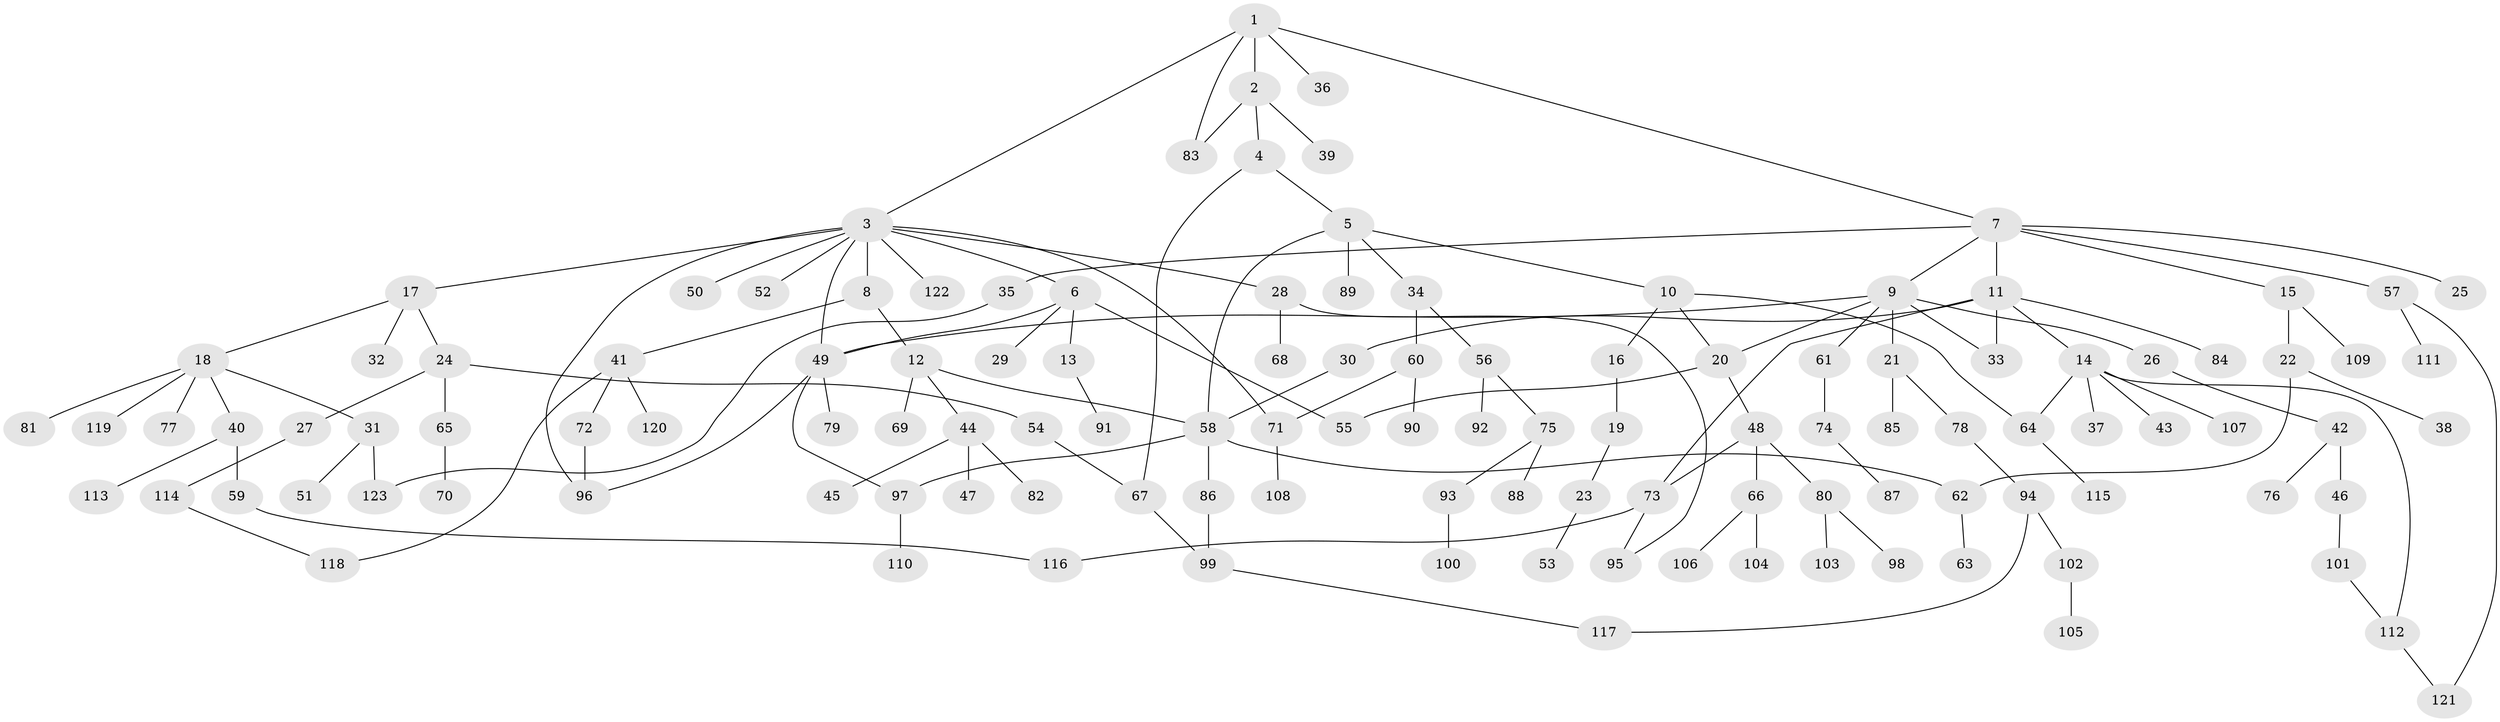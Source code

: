 // coarse degree distribution, {4: 0.07228915662650602, 2: 0.25301204819277107, 9: 0.012048192771084338, 6: 0.04819277108433735, 8: 0.012048192771084338, 10: 0.012048192771084338, 5: 0.024096385542168676, 1: 0.42168674698795183, 7: 0.024096385542168676, 3: 0.12048192771084337}
// Generated by graph-tools (version 1.1) at 2025/23/03/03/25 07:23:32]
// undirected, 123 vertices, 146 edges
graph export_dot {
graph [start="1"]
  node [color=gray90,style=filled];
  1;
  2;
  3;
  4;
  5;
  6;
  7;
  8;
  9;
  10;
  11;
  12;
  13;
  14;
  15;
  16;
  17;
  18;
  19;
  20;
  21;
  22;
  23;
  24;
  25;
  26;
  27;
  28;
  29;
  30;
  31;
  32;
  33;
  34;
  35;
  36;
  37;
  38;
  39;
  40;
  41;
  42;
  43;
  44;
  45;
  46;
  47;
  48;
  49;
  50;
  51;
  52;
  53;
  54;
  55;
  56;
  57;
  58;
  59;
  60;
  61;
  62;
  63;
  64;
  65;
  66;
  67;
  68;
  69;
  70;
  71;
  72;
  73;
  74;
  75;
  76;
  77;
  78;
  79;
  80;
  81;
  82;
  83;
  84;
  85;
  86;
  87;
  88;
  89;
  90;
  91;
  92;
  93;
  94;
  95;
  96;
  97;
  98;
  99;
  100;
  101;
  102;
  103;
  104;
  105;
  106;
  107;
  108;
  109;
  110;
  111;
  112;
  113;
  114;
  115;
  116;
  117;
  118;
  119;
  120;
  121;
  122;
  123;
  1 -- 2;
  1 -- 3;
  1 -- 7;
  1 -- 36;
  1 -- 83;
  2 -- 4;
  2 -- 39;
  2 -- 83;
  3 -- 6;
  3 -- 8;
  3 -- 17;
  3 -- 28;
  3 -- 50;
  3 -- 52;
  3 -- 122;
  3 -- 49;
  3 -- 96;
  3 -- 71;
  4 -- 5;
  4 -- 67;
  5 -- 10;
  5 -- 34;
  5 -- 58;
  5 -- 89;
  6 -- 13;
  6 -- 29;
  6 -- 55;
  6 -- 49;
  7 -- 9;
  7 -- 11;
  7 -- 15;
  7 -- 25;
  7 -- 35;
  7 -- 57;
  8 -- 12;
  8 -- 41;
  9 -- 20;
  9 -- 21;
  9 -- 26;
  9 -- 33;
  9 -- 49;
  9 -- 61;
  10 -- 16;
  10 -- 64;
  10 -- 20;
  11 -- 14;
  11 -- 30;
  11 -- 84;
  11 -- 33;
  11 -- 73;
  12 -- 44;
  12 -- 69;
  12 -- 58;
  13 -- 91;
  14 -- 37;
  14 -- 43;
  14 -- 107;
  14 -- 112;
  14 -- 64;
  15 -- 22;
  15 -- 109;
  16 -- 19;
  17 -- 18;
  17 -- 24;
  17 -- 32;
  18 -- 31;
  18 -- 40;
  18 -- 77;
  18 -- 81;
  18 -- 119;
  19 -- 23;
  20 -- 48;
  20 -- 55;
  21 -- 78;
  21 -- 85;
  22 -- 38;
  22 -- 62;
  23 -- 53;
  24 -- 27;
  24 -- 54;
  24 -- 65;
  26 -- 42;
  27 -- 114;
  28 -- 68;
  28 -- 95;
  30 -- 58;
  31 -- 51;
  31 -- 123;
  34 -- 56;
  34 -- 60;
  35 -- 123;
  40 -- 59;
  40 -- 113;
  41 -- 72;
  41 -- 120;
  41 -- 118;
  42 -- 46;
  42 -- 76;
  44 -- 45;
  44 -- 47;
  44 -- 82;
  46 -- 101;
  48 -- 66;
  48 -- 73;
  48 -- 80;
  49 -- 79;
  49 -- 96;
  49 -- 97;
  54 -- 67;
  56 -- 75;
  56 -- 92;
  57 -- 111;
  57 -- 121;
  58 -- 86;
  58 -- 97;
  58 -- 62;
  59 -- 116;
  60 -- 71;
  60 -- 90;
  61 -- 74;
  62 -- 63;
  64 -- 115;
  65 -- 70;
  66 -- 104;
  66 -- 106;
  67 -- 99;
  71 -- 108;
  72 -- 96;
  73 -- 116;
  73 -- 95;
  74 -- 87;
  75 -- 88;
  75 -- 93;
  78 -- 94;
  80 -- 98;
  80 -- 103;
  86 -- 99;
  93 -- 100;
  94 -- 102;
  94 -- 117;
  97 -- 110;
  99 -- 117;
  101 -- 112;
  102 -- 105;
  112 -- 121;
  114 -- 118;
}
